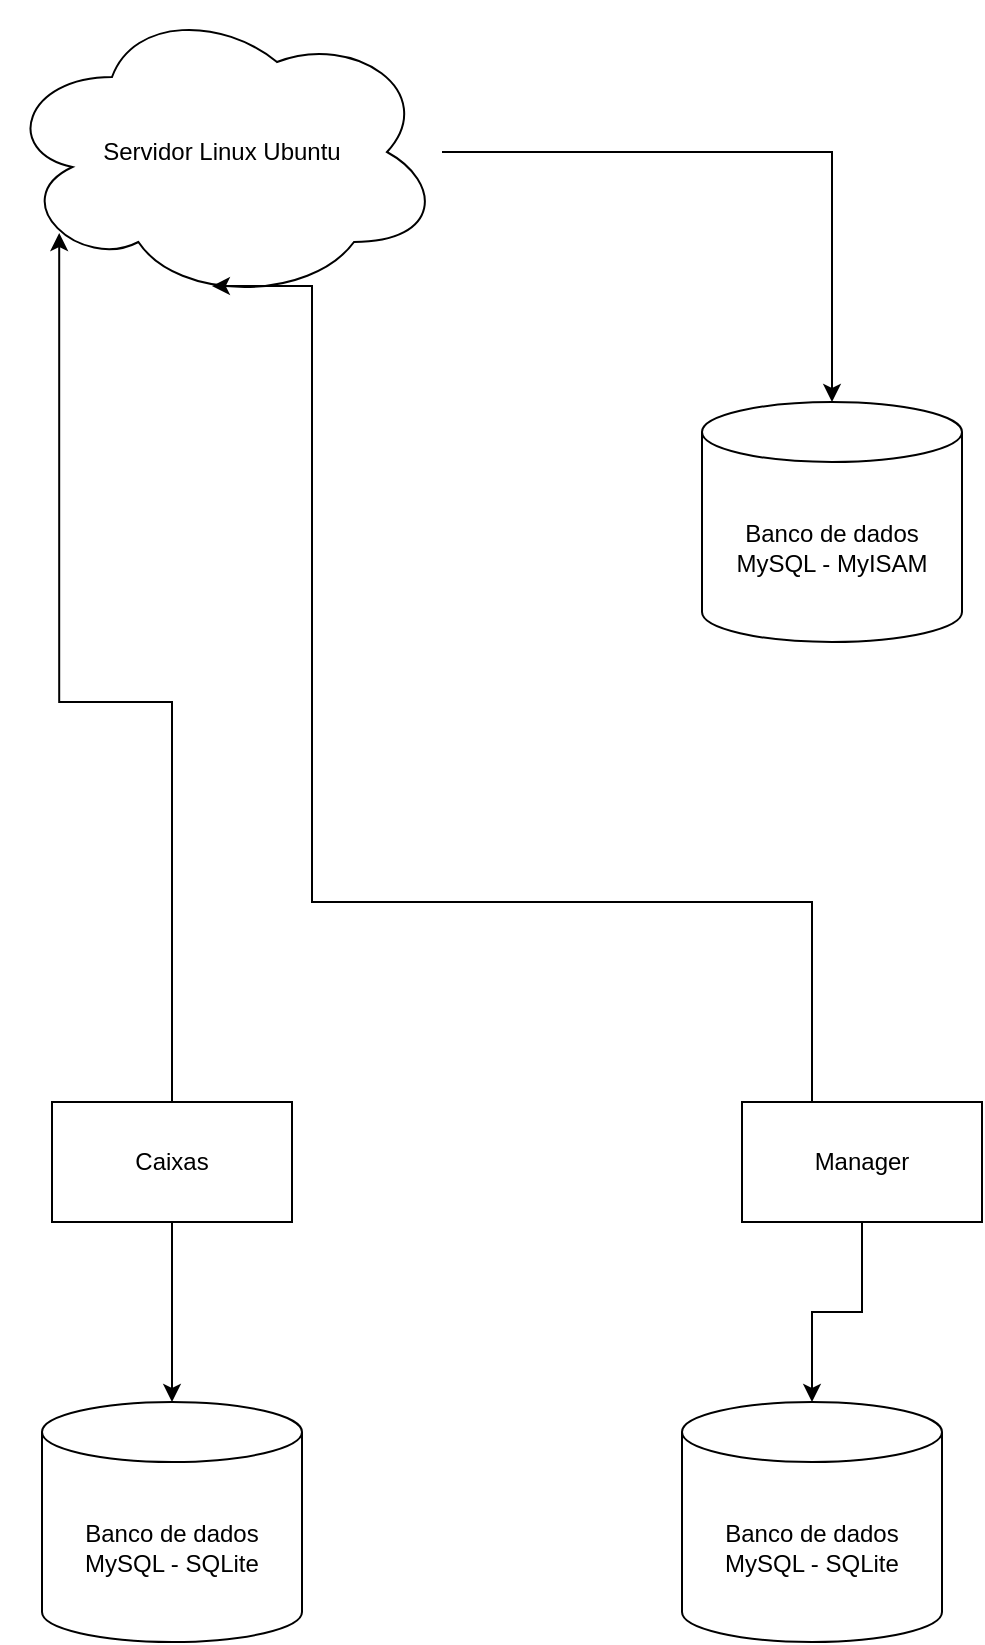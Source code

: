 <mxfile version="26.0.11">
  <diagram name="Arquitetura Geral" id="uhEzmZzXs-O52GmyrdzA">
    <mxGraphModel dx="1128" dy="724" grid="1" gridSize="10" guides="1" tooltips="1" connect="1" arrows="1" fold="1" page="1" pageScale="1" pageWidth="850" pageHeight="1100" math="0" shadow="0">
      <root>
        <mxCell id="0" />
        <mxCell id="1" parent="0" />
        <mxCell id="eIiBpI9g8KbKExlWKybs-15" style="edgeStyle=orthogonalEdgeStyle;rounded=0;orthogonalLoop=1;jettySize=auto;html=1;" parent="1" source="eIiBpI9g8KbKExlWKybs-1" target="eIiBpI9g8KbKExlWKybs-4" edge="1">
          <mxGeometry relative="1" as="geometry" />
        </mxCell>
        <mxCell id="eIiBpI9g8KbKExlWKybs-1" value="Servidor Linux Ubuntu" style="ellipse;shape=cloud;whiteSpace=wrap;html=1;" parent="1" vertex="1">
          <mxGeometry x="140" y="90" width="220" height="150" as="geometry" />
        </mxCell>
        <mxCell id="eIiBpI9g8KbKExlWKybs-4" value="Banco de dados&lt;br&gt;MySQL - MyISAM" style="shape=cylinder3;whiteSpace=wrap;html=1;boundedLbl=1;backgroundOutline=1;size=15;" parent="1" vertex="1">
          <mxGeometry x="490" y="290" width="130" height="120" as="geometry" />
        </mxCell>
        <mxCell id="eIiBpI9g8KbKExlWKybs-6" value="Banco de dados&lt;br&gt;MySQL - SQLite" style="shape=cylinder3;whiteSpace=wrap;html=1;boundedLbl=1;backgroundOutline=1;size=15;" parent="1" vertex="1">
          <mxGeometry x="160" y="790" width="130" height="120" as="geometry" />
        </mxCell>
        <mxCell id="eIiBpI9g8KbKExlWKybs-7" value="Caixas" style="rounded=0;whiteSpace=wrap;html=1;" parent="1" vertex="1">
          <mxGeometry x="165" y="640" width="120" height="60" as="geometry" />
        </mxCell>
        <mxCell id="eIiBpI9g8KbKExlWKybs-8" style="edgeStyle=orthogonalEdgeStyle;rounded=0;orthogonalLoop=1;jettySize=auto;html=1;entryX=0.5;entryY=0;entryDx=0;entryDy=0;entryPerimeter=0;" parent="1" source="eIiBpI9g8KbKExlWKybs-7" target="eIiBpI9g8KbKExlWKybs-6" edge="1">
          <mxGeometry relative="1" as="geometry" />
        </mxCell>
        <mxCell id="eIiBpI9g8KbKExlWKybs-9" value="Banco de dados&lt;br&gt;MySQL - SQLite" style="shape=cylinder3;whiteSpace=wrap;html=1;boundedLbl=1;backgroundOutline=1;size=15;" parent="1" vertex="1">
          <mxGeometry x="480" y="790" width="130" height="120" as="geometry" />
        </mxCell>
        <mxCell id="eIiBpI9g8KbKExlWKybs-10" value="Manager" style="rounded=0;whiteSpace=wrap;html=1;" parent="1" vertex="1">
          <mxGeometry x="510" y="640" width="120" height="60" as="geometry" />
        </mxCell>
        <mxCell id="eIiBpI9g8KbKExlWKybs-11" style="edgeStyle=orthogonalEdgeStyle;rounded=0;orthogonalLoop=1;jettySize=auto;html=1;entryX=0.5;entryY=0;entryDx=0;entryDy=0;entryPerimeter=0;" parent="1" source="eIiBpI9g8KbKExlWKybs-10" target="eIiBpI9g8KbKExlWKybs-9" edge="1">
          <mxGeometry relative="1" as="geometry" />
        </mxCell>
        <mxCell id="eIiBpI9g8KbKExlWKybs-13" style="edgeStyle=orthogonalEdgeStyle;rounded=0;orthogonalLoop=1;jettySize=auto;html=1;entryX=0.13;entryY=0.77;entryDx=0;entryDy=0;entryPerimeter=0;" parent="1" source="eIiBpI9g8KbKExlWKybs-7" target="eIiBpI9g8KbKExlWKybs-1" edge="1">
          <mxGeometry relative="1" as="geometry" />
        </mxCell>
        <mxCell id="eIiBpI9g8KbKExlWKybs-14" style="edgeStyle=orthogonalEdgeStyle;rounded=0;orthogonalLoop=1;jettySize=auto;html=1;entryX=0.477;entryY=0.947;entryDx=0;entryDy=0;entryPerimeter=0;" parent="1" source="eIiBpI9g8KbKExlWKybs-10" target="eIiBpI9g8KbKExlWKybs-1" edge="1">
          <mxGeometry relative="1" as="geometry">
            <Array as="points">
              <mxPoint x="545" y="540" />
              <mxPoint x="295" y="540" />
            </Array>
          </mxGeometry>
        </mxCell>
      </root>
    </mxGraphModel>
  </diagram>
</mxfile>
